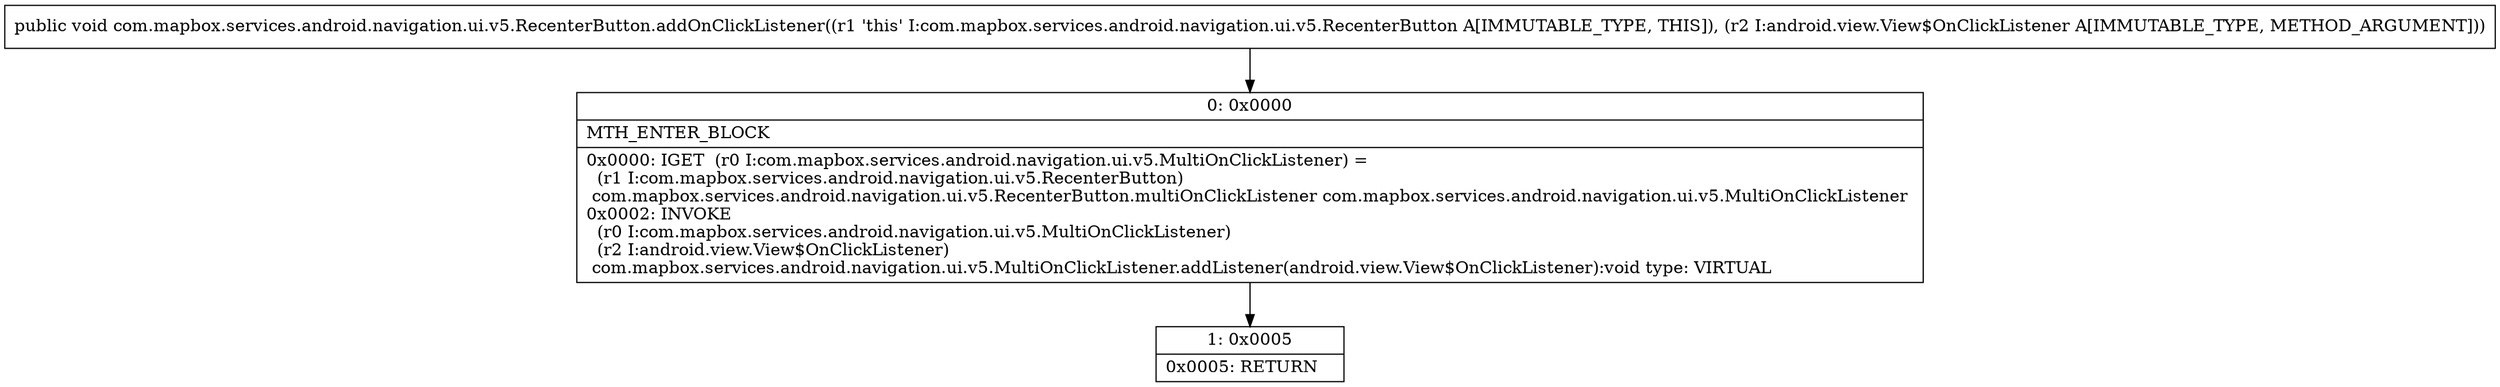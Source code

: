 digraph "CFG forcom.mapbox.services.android.navigation.ui.v5.RecenterButton.addOnClickListener(Landroid\/view\/View$OnClickListener;)V" {
Node_0 [shape=record,label="{0\:\ 0x0000|MTH_ENTER_BLOCK\l|0x0000: IGET  (r0 I:com.mapbox.services.android.navigation.ui.v5.MultiOnClickListener) = \l  (r1 I:com.mapbox.services.android.navigation.ui.v5.RecenterButton)\l com.mapbox.services.android.navigation.ui.v5.RecenterButton.multiOnClickListener com.mapbox.services.android.navigation.ui.v5.MultiOnClickListener \l0x0002: INVOKE  \l  (r0 I:com.mapbox.services.android.navigation.ui.v5.MultiOnClickListener)\l  (r2 I:android.view.View$OnClickListener)\l com.mapbox.services.android.navigation.ui.v5.MultiOnClickListener.addListener(android.view.View$OnClickListener):void type: VIRTUAL \l}"];
Node_1 [shape=record,label="{1\:\ 0x0005|0x0005: RETURN   \l}"];
MethodNode[shape=record,label="{public void com.mapbox.services.android.navigation.ui.v5.RecenterButton.addOnClickListener((r1 'this' I:com.mapbox.services.android.navigation.ui.v5.RecenterButton A[IMMUTABLE_TYPE, THIS]), (r2 I:android.view.View$OnClickListener A[IMMUTABLE_TYPE, METHOD_ARGUMENT])) }"];
MethodNode -> Node_0;
Node_0 -> Node_1;
}

